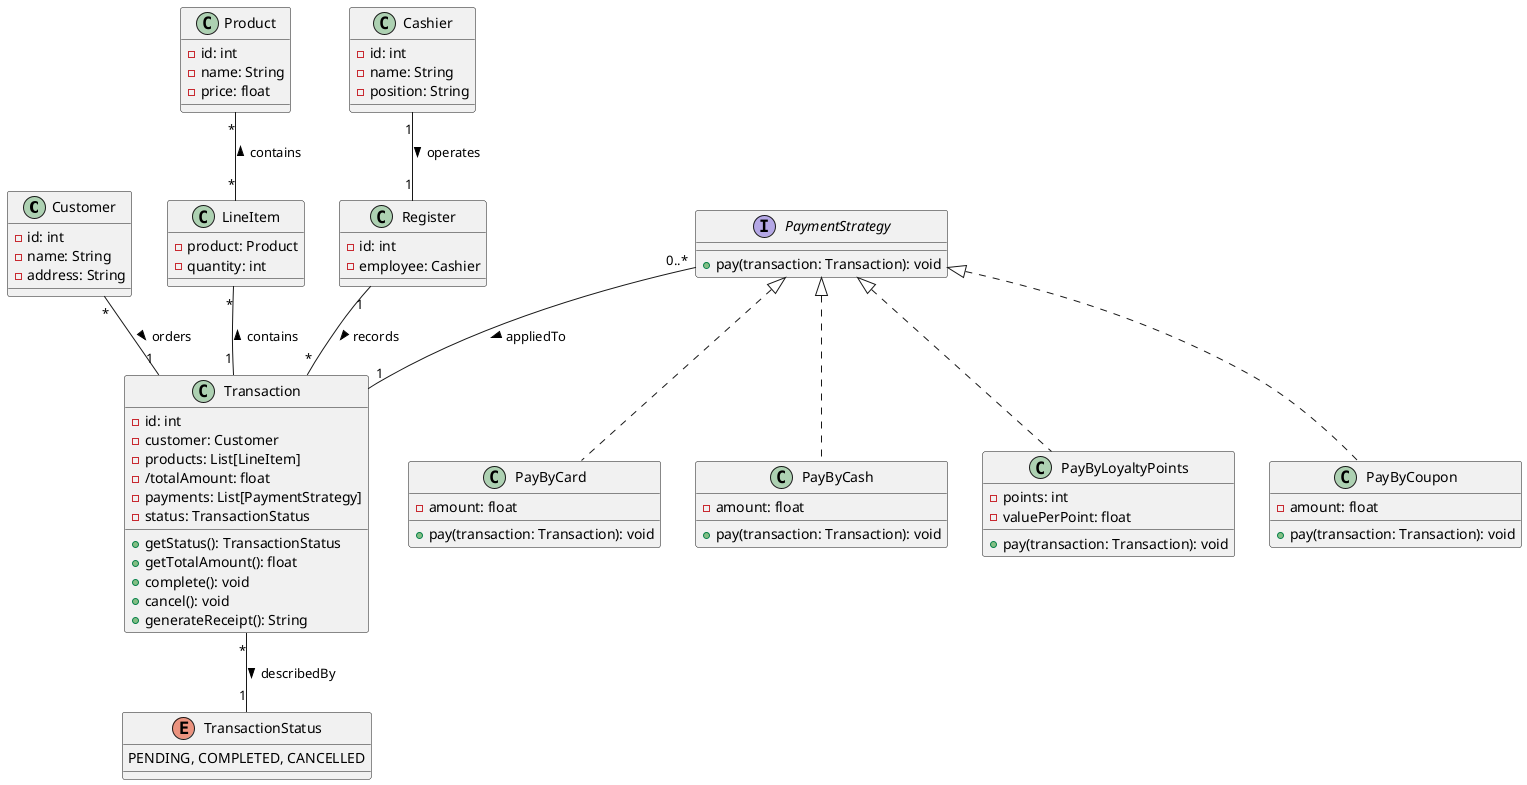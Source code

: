 @startuml

class Customer {
	- id: int
	- name: String
	- address: String
}

class Product {
	- id: int
	- name: String
	- price: float
}

class LineItem {
	- product: Product
	- quantity: int
}

Product "*" -- "*" LineItem : < contains

class Transaction {
	- id: int
	- customer: Customer
	- products: List[LineItem]
	- /totalAmount: float
	- payments: List[PaymentStrategy]
	- status: TransactionStatus
	+ getStatus(): TransactionStatus
	+ getTotalAmount(): float
	+ complete(): void
	+ cancel(): void
	+ generateReceipt(): String
}

enum TransactionStatus {
	PENDING, COMPLETED, CANCELLED
}

Transaction "*" -- "1" TransactionStatus: describedBy >

Customer "*" -- "1" Transaction :  orders >
LineItem "*" -- "1" Transaction : < contains


class Register {
	- id: int
	- employee: Cashier
}

Register "1" -- "*" Transaction : records >

class Cashier {
	- id: int
	- name: String
	- position: String
}

Cashier "1" -- "1" Register : operates >

interface PaymentStrategy {
	+ pay(transaction: Transaction): void
}

class PayByCard implements PaymentStrategy {
	- amount: float
	+ pay(transaction: Transaction): void
}

class PayByCash implements PaymentStrategy {
	- amount: float
	+ pay(transaction: Transaction): void
}

class PayByLoyaltyPoints implements PaymentStrategy {
	- points: int
	- valuePerPoint: float
	+ pay(transaction: Transaction): void
}

class PayByCoupon implements PaymentStrategy {
	- amount: float
	+ pay(transaction: Transaction): void
}

PaymentStrategy "0..*" -- "1" Transaction : appliedTo >

@enduml